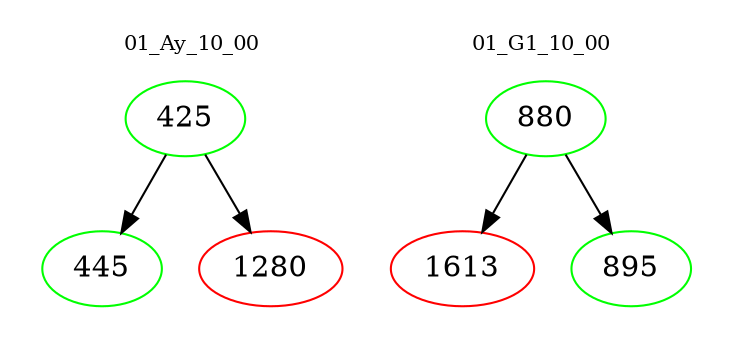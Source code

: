 digraph{
subgraph cluster_0 {
color = white
label = "01_Ay_10_00";
fontsize=10;
T0_425 [label="425", color="green"]
T0_425 -> T0_445 [color="black"]
T0_445 [label="445", color="green"]
T0_425 -> T0_1280 [color="black"]
T0_1280 [label="1280", color="red"]
}
subgraph cluster_1 {
color = white
label = "01_G1_10_00";
fontsize=10;
T1_880 [label="880", color="green"]
T1_880 -> T1_1613 [color="black"]
T1_1613 [label="1613", color="red"]
T1_880 -> T1_895 [color="black"]
T1_895 [label="895", color="green"]
}
}
